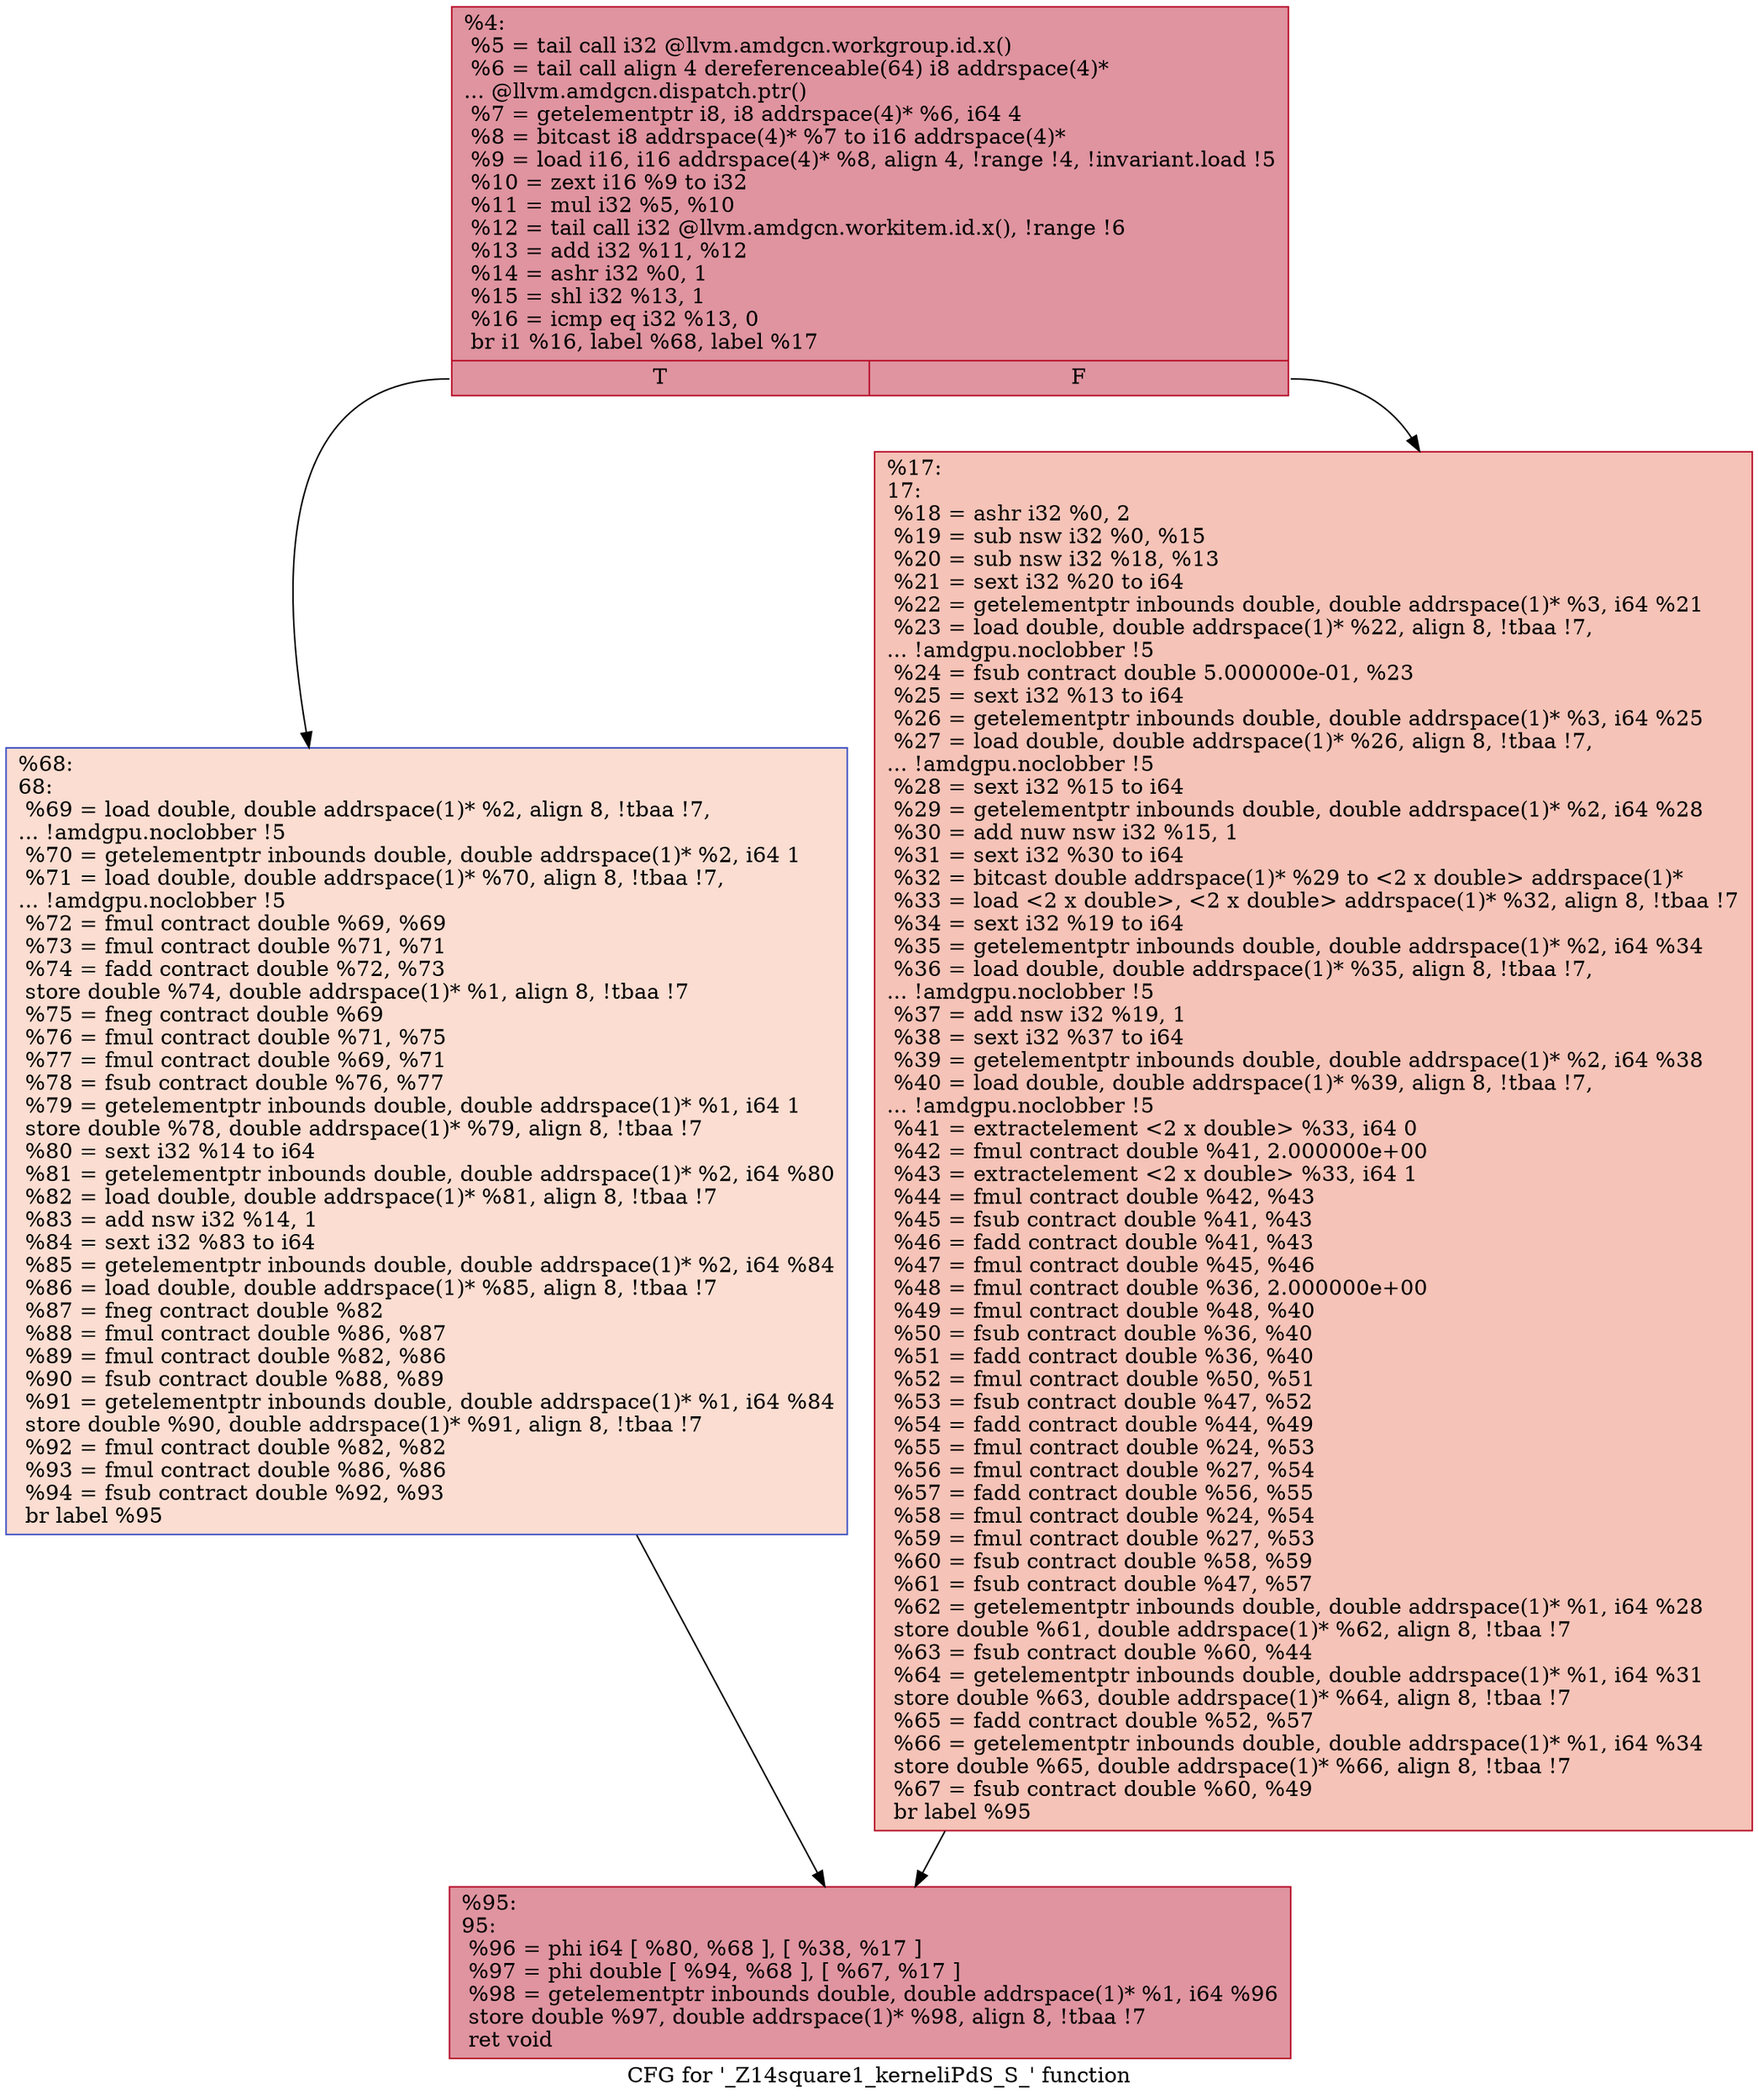 digraph "CFG for '_Z14square1_kerneliPdS_S_' function" {
	label="CFG for '_Z14square1_kerneliPdS_S_' function";

	Node0x4ef5020 [shape=record,color="#b70d28ff", style=filled, fillcolor="#b70d2870",label="{%4:\l  %5 = tail call i32 @llvm.amdgcn.workgroup.id.x()\l  %6 = tail call align 4 dereferenceable(64) i8 addrspace(4)*\l... @llvm.amdgcn.dispatch.ptr()\l  %7 = getelementptr i8, i8 addrspace(4)* %6, i64 4\l  %8 = bitcast i8 addrspace(4)* %7 to i16 addrspace(4)*\l  %9 = load i16, i16 addrspace(4)* %8, align 4, !range !4, !invariant.load !5\l  %10 = zext i16 %9 to i32\l  %11 = mul i32 %5, %10\l  %12 = tail call i32 @llvm.amdgcn.workitem.id.x(), !range !6\l  %13 = add i32 %11, %12\l  %14 = ashr i32 %0, 1\l  %15 = shl i32 %13, 1\l  %16 = icmp eq i32 %13, 0\l  br i1 %16, label %68, label %17\l|{<s0>T|<s1>F}}"];
	Node0x4ef5020:s0 -> Node0x4ef5bd0;
	Node0x4ef5020:s1 -> Node0x4ef7190;
	Node0x4ef7190 [shape=record,color="#b70d28ff", style=filled, fillcolor="#e8765c70",label="{%17:\l17:                                               \l  %18 = ashr i32 %0, 2\l  %19 = sub nsw i32 %0, %15\l  %20 = sub nsw i32 %18, %13\l  %21 = sext i32 %20 to i64\l  %22 = getelementptr inbounds double, double addrspace(1)* %3, i64 %21\l  %23 = load double, double addrspace(1)* %22, align 8, !tbaa !7,\l... !amdgpu.noclobber !5\l  %24 = fsub contract double 5.000000e-01, %23\l  %25 = sext i32 %13 to i64\l  %26 = getelementptr inbounds double, double addrspace(1)* %3, i64 %25\l  %27 = load double, double addrspace(1)* %26, align 8, !tbaa !7,\l... !amdgpu.noclobber !5\l  %28 = sext i32 %15 to i64\l  %29 = getelementptr inbounds double, double addrspace(1)* %2, i64 %28\l  %30 = add nuw nsw i32 %15, 1\l  %31 = sext i32 %30 to i64\l  %32 = bitcast double addrspace(1)* %29 to \<2 x double\> addrspace(1)*\l  %33 = load \<2 x double\>, \<2 x double\> addrspace(1)* %32, align 8, !tbaa !7\l  %34 = sext i32 %19 to i64\l  %35 = getelementptr inbounds double, double addrspace(1)* %2, i64 %34\l  %36 = load double, double addrspace(1)* %35, align 8, !tbaa !7,\l... !amdgpu.noclobber !5\l  %37 = add nsw i32 %19, 1\l  %38 = sext i32 %37 to i64\l  %39 = getelementptr inbounds double, double addrspace(1)* %2, i64 %38\l  %40 = load double, double addrspace(1)* %39, align 8, !tbaa !7,\l... !amdgpu.noclobber !5\l  %41 = extractelement \<2 x double\> %33, i64 0\l  %42 = fmul contract double %41, 2.000000e+00\l  %43 = extractelement \<2 x double\> %33, i64 1\l  %44 = fmul contract double %42, %43\l  %45 = fsub contract double %41, %43\l  %46 = fadd contract double %41, %43\l  %47 = fmul contract double %45, %46\l  %48 = fmul contract double %36, 2.000000e+00\l  %49 = fmul contract double %48, %40\l  %50 = fsub contract double %36, %40\l  %51 = fadd contract double %36, %40\l  %52 = fmul contract double %50, %51\l  %53 = fsub contract double %47, %52\l  %54 = fadd contract double %44, %49\l  %55 = fmul contract double %24, %53\l  %56 = fmul contract double %27, %54\l  %57 = fadd contract double %56, %55\l  %58 = fmul contract double %24, %54\l  %59 = fmul contract double %27, %53\l  %60 = fsub contract double %58, %59\l  %61 = fsub contract double %47, %57\l  %62 = getelementptr inbounds double, double addrspace(1)* %1, i64 %28\l  store double %61, double addrspace(1)* %62, align 8, !tbaa !7\l  %63 = fsub contract double %60, %44\l  %64 = getelementptr inbounds double, double addrspace(1)* %1, i64 %31\l  store double %63, double addrspace(1)* %64, align 8, !tbaa !7\l  %65 = fadd contract double %52, %57\l  %66 = getelementptr inbounds double, double addrspace(1)* %1, i64 %34\l  store double %65, double addrspace(1)* %66, align 8, !tbaa !7\l  %67 = fsub contract double %60, %49\l  br label %95\l}"];
	Node0x4ef7190 -> Node0x4ef9af0;
	Node0x4ef5bd0 [shape=record,color="#3d50c3ff", style=filled, fillcolor="#f7b39670",label="{%68:\l68:                                               \l  %69 = load double, double addrspace(1)* %2, align 8, !tbaa !7,\l... !amdgpu.noclobber !5\l  %70 = getelementptr inbounds double, double addrspace(1)* %2, i64 1\l  %71 = load double, double addrspace(1)* %70, align 8, !tbaa !7,\l... !amdgpu.noclobber !5\l  %72 = fmul contract double %69, %69\l  %73 = fmul contract double %71, %71\l  %74 = fadd contract double %72, %73\l  store double %74, double addrspace(1)* %1, align 8, !tbaa !7\l  %75 = fneg contract double %69\l  %76 = fmul contract double %71, %75\l  %77 = fmul contract double %69, %71\l  %78 = fsub contract double %76, %77\l  %79 = getelementptr inbounds double, double addrspace(1)* %1, i64 1\l  store double %78, double addrspace(1)* %79, align 8, !tbaa !7\l  %80 = sext i32 %14 to i64\l  %81 = getelementptr inbounds double, double addrspace(1)* %2, i64 %80\l  %82 = load double, double addrspace(1)* %81, align 8, !tbaa !7\l  %83 = add nsw i32 %14, 1\l  %84 = sext i32 %83 to i64\l  %85 = getelementptr inbounds double, double addrspace(1)* %2, i64 %84\l  %86 = load double, double addrspace(1)* %85, align 8, !tbaa !7\l  %87 = fneg contract double %82\l  %88 = fmul contract double %86, %87\l  %89 = fmul contract double %82, %86\l  %90 = fsub contract double %88, %89\l  %91 = getelementptr inbounds double, double addrspace(1)* %1, i64 %84\l  store double %90, double addrspace(1)* %91, align 8, !tbaa !7\l  %92 = fmul contract double %82, %82\l  %93 = fmul contract double %86, %86\l  %94 = fsub contract double %92, %93\l  br label %95\l}"];
	Node0x4ef5bd0 -> Node0x4ef9af0;
	Node0x4ef9af0 [shape=record,color="#b70d28ff", style=filled, fillcolor="#b70d2870",label="{%95:\l95:                                               \l  %96 = phi i64 [ %80, %68 ], [ %38, %17 ]\l  %97 = phi double [ %94, %68 ], [ %67, %17 ]\l  %98 = getelementptr inbounds double, double addrspace(1)* %1, i64 %96\l  store double %97, double addrspace(1)* %98, align 8, !tbaa !7\l  ret void\l}"];
}

